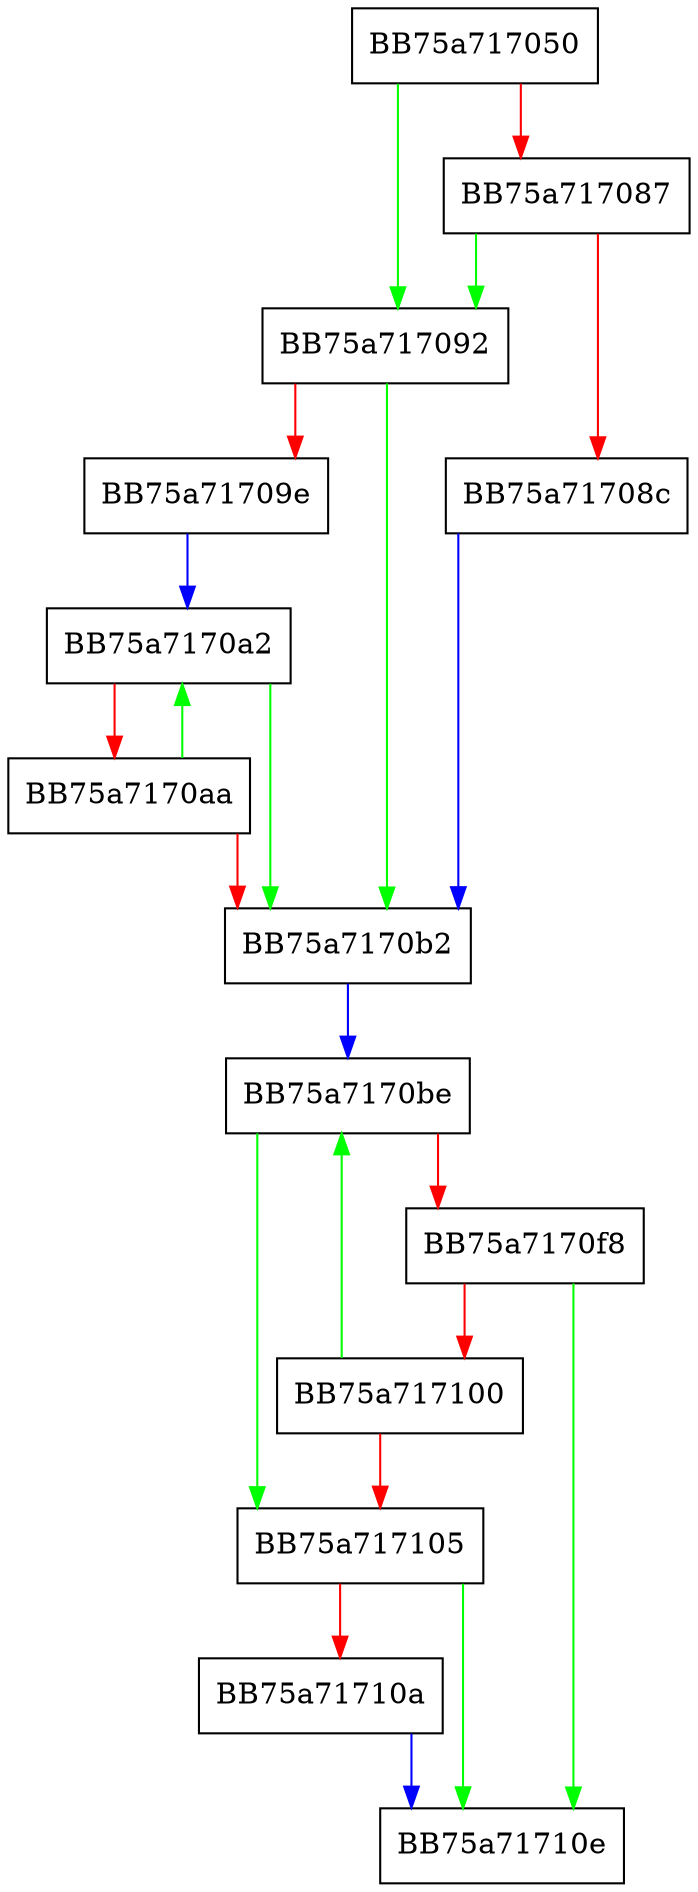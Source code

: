 digraph memjrnlRead {
  node [shape="box"];
  graph [splines=ortho];
  BB75a717050 -> BB75a717092 [color="green"];
  BB75a717050 -> BB75a717087 [color="red"];
  BB75a717087 -> BB75a717092 [color="green"];
  BB75a717087 -> BB75a71708c [color="red"];
  BB75a71708c -> BB75a7170b2 [color="blue"];
  BB75a717092 -> BB75a7170b2 [color="green"];
  BB75a717092 -> BB75a71709e [color="red"];
  BB75a71709e -> BB75a7170a2 [color="blue"];
  BB75a7170a2 -> BB75a7170b2 [color="green"];
  BB75a7170a2 -> BB75a7170aa [color="red"];
  BB75a7170aa -> BB75a7170a2 [color="green"];
  BB75a7170aa -> BB75a7170b2 [color="red"];
  BB75a7170b2 -> BB75a7170be [color="blue"];
  BB75a7170be -> BB75a717105 [color="green"];
  BB75a7170be -> BB75a7170f8 [color="red"];
  BB75a7170f8 -> BB75a71710e [color="green"];
  BB75a7170f8 -> BB75a717100 [color="red"];
  BB75a717100 -> BB75a7170be [color="green"];
  BB75a717100 -> BB75a717105 [color="red"];
  BB75a717105 -> BB75a71710e [color="green"];
  BB75a717105 -> BB75a71710a [color="red"];
  BB75a71710a -> BB75a71710e [color="blue"];
}